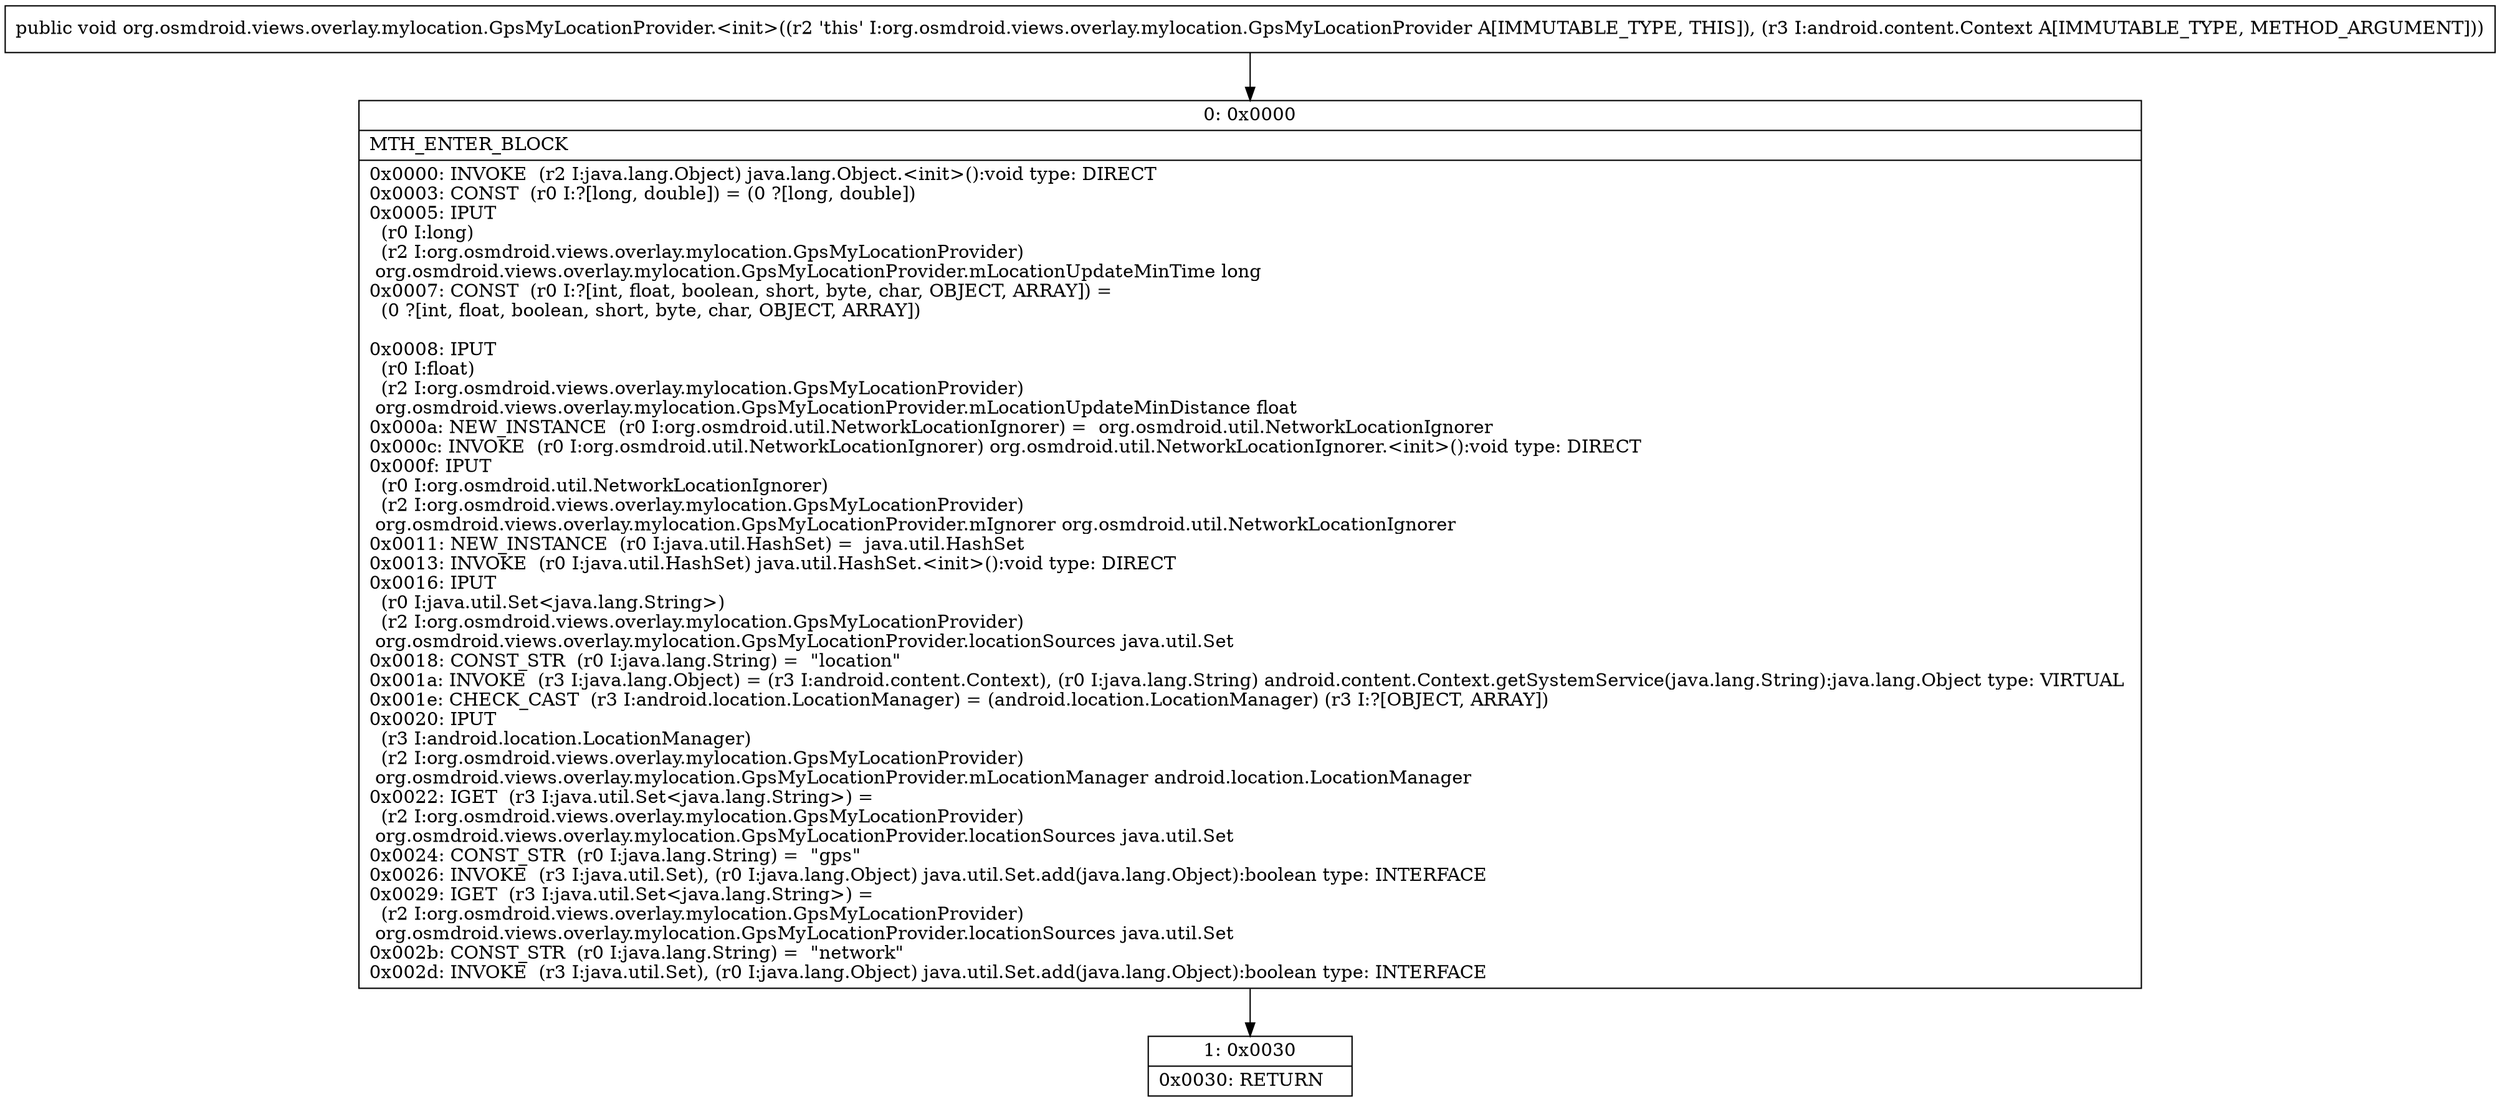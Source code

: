 digraph "CFG fororg.osmdroid.views.overlay.mylocation.GpsMyLocationProvider.\<init\>(Landroid\/content\/Context;)V" {
Node_0 [shape=record,label="{0\:\ 0x0000|MTH_ENTER_BLOCK\l|0x0000: INVOKE  (r2 I:java.lang.Object) java.lang.Object.\<init\>():void type: DIRECT \l0x0003: CONST  (r0 I:?[long, double]) = (0 ?[long, double]) \l0x0005: IPUT  \l  (r0 I:long)\l  (r2 I:org.osmdroid.views.overlay.mylocation.GpsMyLocationProvider)\l org.osmdroid.views.overlay.mylocation.GpsMyLocationProvider.mLocationUpdateMinTime long \l0x0007: CONST  (r0 I:?[int, float, boolean, short, byte, char, OBJECT, ARRAY]) = \l  (0 ?[int, float, boolean, short, byte, char, OBJECT, ARRAY])\l \l0x0008: IPUT  \l  (r0 I:float)\l  (r2 I:org.osmdroid.views.overlay.mylocation.GpsMyLocationProvider)\l org.osmdroid.views.overlay.mylocation.GpsMyLocationProvider.mLocationUpdateMinDistance float \l0x000a: NEW_INSTANCE  (r0 I:org.osmdroid.util.NetworkLocationIgnorer) =  org.osmdroid.util.NetworkLocationIgnorer \l0x000c: INVOKE  (r0 I:org.osmdroid.util.NetworkLocationIgnorer) org.osmdroid.util.NetworkLocationIgnorer.\<init\>():void type: DIRECT \l0x000f: IPUT  \l  (r0 I:org.osmdroid.util.NetworkLocationIgnorer)\l  (r2 I:org.osmdroid.views.overlay.mylocation.GpsMyLocationProvider)\l org.osmdroid.views.overlay.mylocation.GpsMyLocationProvider.mIgnorer org.osmdroid.util.NetworkLocationIgnorer \l0x0011: NEW_INSTANCE  (r0 I:java.util.HashSet) =  java.util.HashSet \l0x0013: INVOKE  (r0 I:java.util.HashSet) java.util.HashSet.\<init\>():void type: DIRECT \l0x0016: IPUT  \l  (r0 I:java.util.Set\<java.lang.String\>)\l  (r2 I:org.osmdroid.views.overlay.mylocation.GpsMyLocationProvider)\l org.osmdroid.views.overlay.mylocation.GpsMyLocationProvider.locationSources java.util.Set \l0x0018: CONST_STR  (r0 I:java.lang.String) =  \"location\" \l0x001a: INVOKE  (r3 I:java.lang.Object) = (r3 I:android.content.Context), (r0 I:java.lang.String) android.content.Context.getSystemService(java.lang.String):java.lang.Object type: VIRTUAL \l0x001e: CHECK_CAST  (r3 I:android.location.LocationManager) = (android.location.LocationManager) (r3 I:?[OBJECT, ARRAY]) \l0x0020: IPUT  \l  (r3 I:android.location.LocationManager)\l  (r2 I:org.osmdroid.views.overlay.mylocation.GpsMyLocationProvider)\l org.osmdroid.views.overlay.mylocation.GpsMyLocationProvider.mLocationManager android.location.LocationManager \l0x0022: IGET  (r3 I:java.util.Set\<java.lang.String\>) = \l  (r2 I:org.osmdroid.views.overlay.mylocation.GpsMyLocationProvider)\l org.osmdroid.views.overlay.mylocation.GpsMyLocationProvider.locationSources java.util.Set \l0x0024: CONST_STR  (r0 I:java.lang.String) =  \"gps\" \l0x0026: INVOKE  (r3 I:java.util.Set), (r0 I:java.lang.Object) java.util.Set.add(java.lang.Object):boolean type: INTERFACE \l0x0029: IGET  (r3 I:java.util.Set\<java.lang.String\>) = \l  (r2 I:org.osmdroid.views.overlay.mylocation.GpsMyLocationProvider)\l org.osmdroid.views.overlay.mylocation.GpsMyLocationProvider.locationSources java.util.Set \l0x002b: CONST_STR  (r0 I:java.lang.String) =  \"network\" \l0x002d: INVOKE  (r3 I:java.util.Set), (r0 I:java.lang.Object) java.util.Set.add(java.lang.Object):boolean type: INTERFACE \l}"];
Node_1 [shape=record,label="{1\:\ 0x0030|0x0030: RETURN   \l}"];
MethodNode[shape=record,label="{public void org.osmdroid.views.overlay.mylocation.GpsMyLocationProvider.\<init\>((r2 'this' I:org.osmdroid.views.overlay.mylocation.GpsMyLocationProvider A[IMMUTABLE_TYPE, THIS]), (r3 I:android.content.Context A[IMMUTABLE_TYPE, METHOD_ARGUMENT])) }"];
MethodNode -> Node_0;
Node_0 -> Node_1;
}

